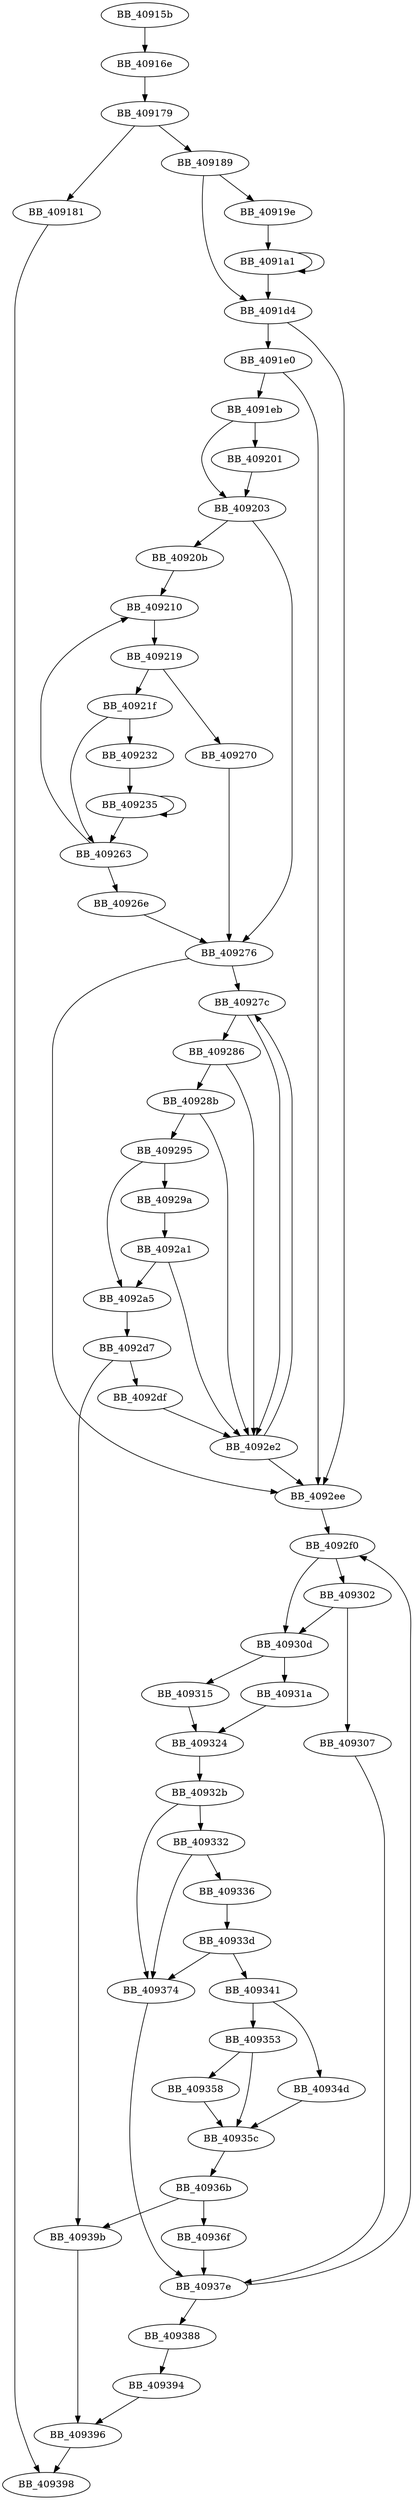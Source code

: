DiGraph __ioinit{
BB_40915b->BB_40916e
BB_40916e->BB_409179
BB_409179->BB_409181
BB_409179->BB_409189
BB_409181->BB_409398
BB_409189->BB_40919e
BB_409189->BB_4091d4
BB_40919e->BB_4091a1
BB_4091a1->BB_4091a1
BB_4091a1->BB_4091d4
BB_4091d4->BB_4091e0
BB_4091d4->BB_4092ee
BB_4091e0->BB_4091eb
BB_4091e0->BB_4092ee
BB_4091eb->BB_409201
BB_4091eb->BB_409203
BB_409201->BB_409203
BB_409203->BB_40920b
BB_409203->BB_409276
BB_40920b->BB_409210
BB_409210->BB_409219
BB_409219->BB_40921f
BB_409219->BB_409270
BB_40921f->BB_409232
BB_40921f->BB_409263
BB_409232->BB_409235
BB_409235->BB_409235
BB_409235->BB_409263
BB_409263->BB_409210
BB_409263->BB_40926e
BB_40926e->BB_409276
BB_409270->BB_409276
BB_409276->BB_40927c
BB_409276->BB_4092ee
BB_40927c->BB_409286
BB_40927c->BB_4092e2
BB_409286->BB_40928b
BB_409286->BB_4092e2
BB_40928b->BB_409295
BB_40928b->BB_4092e2
BB_409295->BB_40929a
BB_409295->BB_4092a5
BB_40929a->BB_4092a1
BB_4092a1->BB_4092a5
BB_4092a1->BB_4092e2
BB_4092a5->BB_4092d7
BB_4092d7->BB_4092df
BB_4092d7->BB_40939b
BB_4092df->BB_4092e2
BB_4092e2->BB_40927c
BB_4092e2->BB_4092ee
BB_4092ee->BB_4092f0
BB_4092f0->BB_409302
BB_4092f0->BB_40930d
BB_409302->BB_409307
BB_409302->BB_40930d
BB_409307->BB_40937e
BB_40930d->BB_409315
BB_40930d->BB_40931a
BB_409315->BB_409324
BB_40931a->BB_409324
BB_409324->BB_40932b
BB_40932b->BB_409332
BB_40932b->BB_409374
BB_409332->BB_409336
BB_409332->BB_409374
BB_409336->BB_40933d
BB_40933d->BB_409341
BB_40933d->BB_409374
BB_409341->BB_40934d
BB_409341->BB_409353
BB_40934d->BB_40935c
BB_409353->BB_409358
BB_409353->BB_40935c
BB_409358->BB_40935c
BB_40935c->BB_40936b
BB_40936b->BB_40936f
BB_40936b->BB_40939b
BB_40936f->BB_40937e
BB_409374->BB_40937e
BB_40937e->BB_4092f0
BB_40937e->BB_409388
BB_409388->BB_409394
BB_409394->BB_409396
BB_409396->BB_409398
BB_40939b->BB_409396
}
